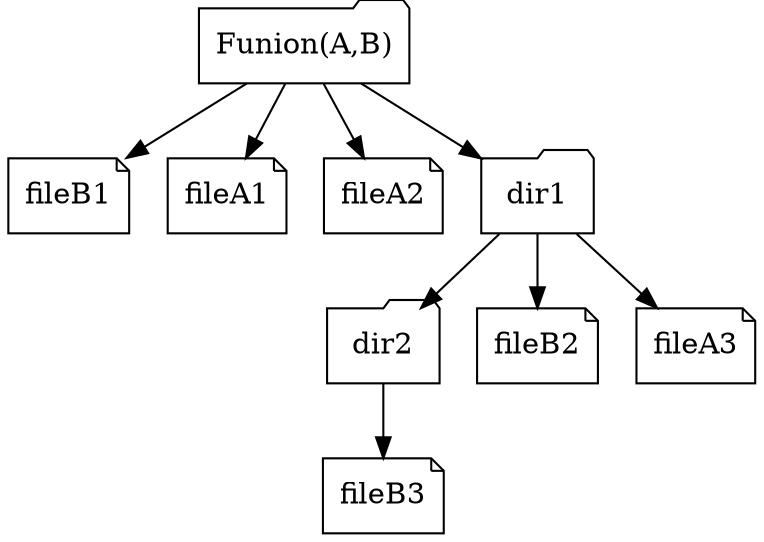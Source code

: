 digraph G
{
  Funion [shape=folder, label="Funion(A,B)"];
  fileB1 [shape=note, label="fileB1"];
  Bdir2  [shape=folder, label="dir2"];
  fileB2 [shape=note, label="fileB2"];
  fileB3 [shape=note, label="fileB3"];

        fileA1 [shape=note, label="fileA1"]
        fileA2 [shape=note, label="fileA2"]
        Adir1  [shape=folder, label="dir1"]
        fileA3 [shape=note, label="fileA3"]


  "Funion" -> "fileA1";
  "Funion" -> "fileA2";
  "Funion" -> "Adir1";
  "Adir1" -> "fileA3";


  "Funion" -> "fileB1";
  
  "Adir1" -> "fileB2";
  "Adir1" -> "Bdir2";

  "Bdir2" -> "fileB3";
  
}
